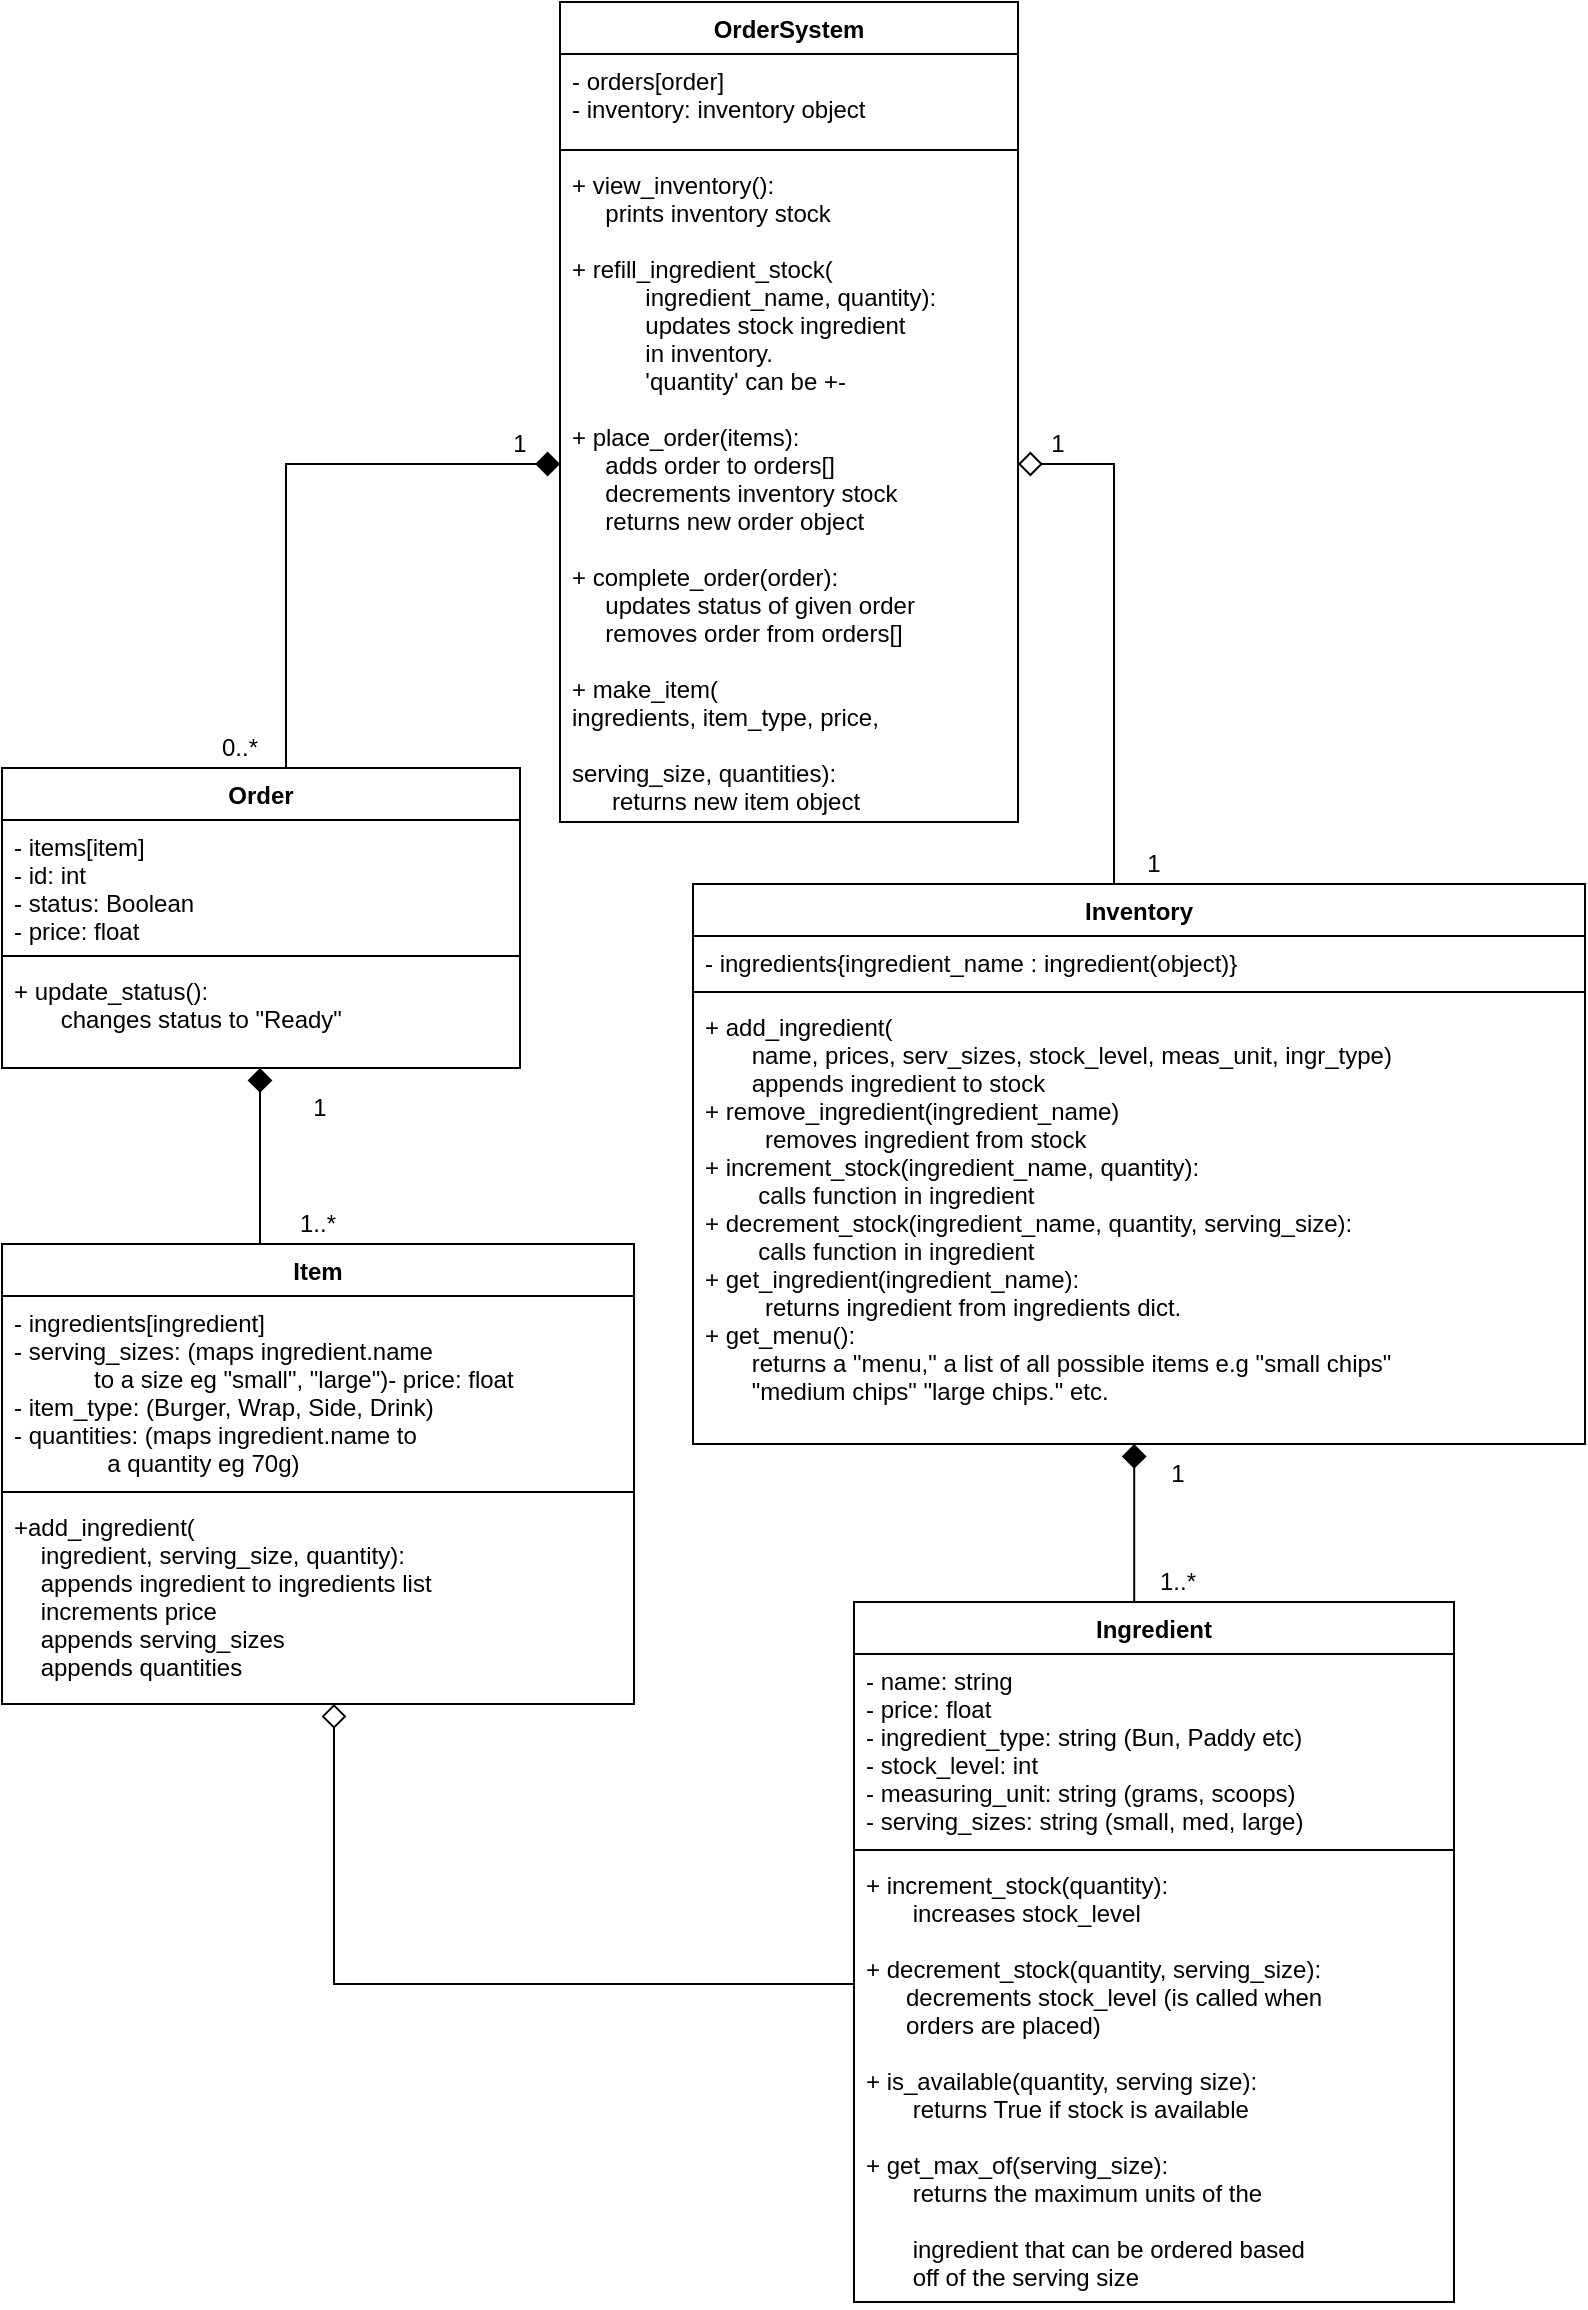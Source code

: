 <mxfile version="10.6.3" type="device"><diagram id="AaKCzqWZm4PTxHcXk1ys" name="Page-1"><mxGraphModel dx="1200" dy="563" grid="1" gridSize="10" guides="1" tooltips="1" connect="1" arrows="1" fold="1" page="1" pageScale="1" pageWidth="827" pageHeight="1169" math="0" shadow="0"><root><mxCell id="0"/><mxCell id="1" parent="0"/><mxCell id="DdanyIKbmFlrus-7g6yS-14" style="edgeStyle=orthogonalEdgeStyle;rounded=0;orthogonalLoop=1;jettySize=auto;html=1;endArrow=diamond;endFill=1;endSize=10;exitX=0.471;exitY=0.008;exitDx=0;exitDy=0;exitPerimeter=0;" parent="1" source="DdanyIKbmFlrus-7g6yS-9" target="ufDVEwltgOvwiU2utTxI-1" edge="1"><mxGeometry relative="1" as="geometry"><Array as="points"><mxPoint x="156" y="240"/></Array></mxGeometry></mxCell><mxCell id="ufDVEwltgOvwiU2utTxI-1" value="OrderSystem" style="swimlane;fontStyle=1;align=center;verticalAlign=top;childLayout=stackLayout;horizontal=1;startSize=26;horizontalStack=0;resizeParent=1;resizeParentMax=0;resizeLast=0;collapsible=1;marginBottom=0;" parent="1" vertex="1"><mxGeometry x="293" y="9" width="229" height="410" as="geometry"/></mxCell><mxCell id="ufDVEwltgOvwiU2utTxI-2" value="- orders[order]&#xA;- inventory: inventory object&#xA;&#xA;&#xA;" style="text;strokeColor=none;fillColor=none;align=left;verticalAlign=top;spacingLeft=4;spacingRight=4;overflow=hidden;rotatable=0;points=[[0,0.5],[1,0.5]];portConstraint=eastwest;" parent="ufDVEwltgOvwiU2utTxI-1" vertex="1"><mxGeometry y="26" width="229" height="44" as="geometry"/></mxCell><mxCell id="ufDVEwltgOvwiU2utTxI-3" value="" style="line;strokeWidth=1;fillColor=none;align=left;verticalAlign=middle;spacingTop=-1;spacingLeft=3;spacingRight=3;rotatable=0;labelPosition=right;points=[];portConstraint=eastwest;" parent="ufDVEwltgOvwiU2utTxI-1" vertex="1"><mxGeometry y="70" width="229" height="8" as="geometry"/></mxCell><mxCell id="ufDVEwltgOvwiU2utTxI-4" value="+ view_inventory():&#xA;     prints inventory stock&#xA;&#xA;+ refill_ingredient_stock(&#xA;           ingredient_name, quantity):&#xA;           updates stock ingredient &#xA;           in inventory.           &#xA;           'quantity' can be +-&#xA; &#xA;+ place_order(items):&#xA;     adds order to orders[]&#xA;     decrements inventory stock&#xA;     returns new order object&#xA;&#xA;+ complete_order(order):&#xA;     updates status of given order&#xA;     removes order from orders[]&#xA;&#xA;+ make_item(&#xA;ingredients, item_type, price, &#xA;&#xA;serving_size, quantities):&#xA;      returns new item object&#xA;&#xA;&#xA;&#xA;&#xA;&#xA;&#xA;" style="text;strokeColor=none;fillColor=none;align=left;verticalAlign=top;spacingLeft=4;spacingRight=4;overflow=hidden;rotatable=0;points=[[0,0.5],[1,0.5]];portConstraint=eastwest;" parent="ufDVEwltgOvwiU2utTxI-1" vertex="1"><mxGeometry y="78" width="229" height="332" as="geometry"/></mxCell><mxCell id="DdanyIKbmFlrus-7g6yS-17" style="edgeStyle=orthogonalEdgeStyle;rounded=0;orthogonalLoop=1;jettySize=auto;html=1;endArrow=diamond;endFill=1;endSize=10;exitX=0.5;exitY=0;exitDx=0;exitDy=0;" parent="1" source="ufDVEwltgOvwiU2utTxI-97" target="DdanyIKbmFlrus-7g6yS-12" edge="1"><mxGeometry relative="1" as="geometry"><Array as="points"><mxPoint x="143" y="630"/></Array></mxGeometry></mxCell><mxCell id="So7HXK6jpZVvT_wBZ2Jq-7" style="edgeStyle=orthogonalEdgeStyle;rounded=0;orthogonalLoop=1;jettySize=auto;html=1;entryX=0;entryY=0.5;entryDx=0;entryDy=0;endArrow=none;endFill=0;endSize=10;startArrow=diamond;startFill=0;startSize=10;" parent="1" source="ufDVEwltgOvwiU2utTxI-97" target="7ixqfQuopJYIVWhzLUgs-12" edge="1"><mxGeometry relative="1" as="geometry"><Array as="points"><mxPoint x="180" y="1000"/><mxPoint x="440" y="1000"/></Array><mxPoint x="460" y="902.714" as="targetPoint"/></mxGeometry></mxCell><mxCell id="ufDVEwltgOvwiU2utTxI-97" value="Item" style="swimlane;fontStyle=1;align=center;verticalAlign=top;childLayout=stackLayout;horizontal=1;startSize=26;horizontalStack=0;resizeParent=1;resizeParentMax=0;resizeLast=0;collapsible=1;marginBottom=0;" parent="1" vertex="1"><mxGeometry x="14" y="630" width="316" height="230" as="geometry"/></mxCell><mxCell id="ufDVEwltgOvwiU2utTxI-98" value="- ingredients[ingredient]&#xA;- serving_sizes: (maps ingredient.name&#xA;            to a size eg &quot;small&quot;, &quot;large&quot;)- price: float&#xA;- item_type: (Burger, Wrap, Side, Drink)&#xA;- quantities: (maps ingredient.name to&#xA;              a quantity eg 70g)&#xA;" style="text;strokeColor=none;fillColor=none;align=left;verticalAlign=top;spacingLeft=4;spacingRight=4;overflow=hidden;rotatable=0;points=[[0,0.5],[1,0.5]];portConstraint=eastwest;" parent="ufDVEwltgOvwiU2utTxI-97" vertex="1"><mxGeometry y="26" width="316" height="94" as="geometry"/></mxCell><mxCell id="ufDVEwltgOvwiU2utTxI-99" value="" style="line;strokeWidth=1;fillColor=none;align=left;verticalAlign=middle;spacingTop=-1;spacingLeft=3;spacingRight=3;rotatable=0;labelPosition=right;points=[];portConstraint=eastwest;" parent="ufDVEwltgOvwiU2utTxI-97" vertex="1"><mxGeometry y="120" width="316" height="8" as="geometry"/></mxCell><mxCell id="ufDVEwltgOvwiU2utTxI-100" value="+add_ingredient(&#xA;    ingredient, serving_size, quantity):&#xA;    appends ingredient to ingredients list&#xA;    increments price&#xA;    appends serving_sizes&#xA;    appends quantities&#xA;&#xA;&#xA;&#xA;" style="text;strokeColor=none;fillColor=none;align=left;verticalAlign=top;spacingLeft=4;spacingRight=4;overflow=hidden;rotatable=0;points=[[0,0.5],[1,0.5]];portConstraint=eastwest;" parent="ufDVEwltgOvwiU2utTxI-97" vertex="1"><mxGeometry y="128" width="316" height="102" as="geometry"/></mxCell><mxCell id="DdanyIKbmFlrus-7g6yS-16" style="edgeStyle=orthogonalEdgeStyle;rounded=0;orthogonalLoop=1;jettySize=auto;html=1;endArrow=diamond;endFill=0;endSize=10;" parent="1" source="DdanyIKbmFlrus-7g6yS-5" target="ufDVEwltgOvwiU2utTxI-4" edge="1"><mxGeometry relative="1" as="geometry"><Array as="points"><mxPoint x="570" y="240"/></Array></mxGeometry></mxCell><mxCell id="So7HXK6jpZVvT_wBZ2Jq-5" style="edgeStyle=orthogonalEdgeStyle;rounded=0;orthogonalLoop=1;jettySize=auto;html=1;endArrow=diamond;endFill=1;exitX=0.467;exitY=0.015;exitDx=0;exitDy=0;endSize=10;exitPerimeter=0;" parent="1" source="7ixqfQuopJYIVWhzLUgs-11" target="DdanyIKbmFlrus-7g6yS-5" edge="1"><mxGeometry relative="1" as="geometry"><Array as="points"><mxPoint x="580" y="710"/><mxPoint x="580" y="710"/></Array><mxPoint x="600.0" y="829.857" as="sourcePoint"/></mxGeometry></mxCell><mxCell id="DdanyIKbmFlrus-7g6yS-5" value="Inventory" style="swimlane;fontStyle=1;align=center;verticalAlign=top;childLayout=stackLayout;horizontal=1;startSize=26;horizontalStack=0;resizeParent=1;resizeParentMax=0;resizeLast=0;collapsible=1;marginBottom=0;" parent="1" vertex="1"><mxGeometry x="359.5" y="450" width="446" height="280" as="geometry"/></mxCell><mxCell id="DdanyIKbmFlrus-7g6yS-6" value="- ingredients{ingredient_name : ingredient(object)}&#xA;&#xA;" style="text;strokeColor=none;fillColor=none;align=left;verticalAlign=top;spacingLeft=4;spacingRight=4;overflow=hidden;rotatable=0;points=[[0,0.5],[1,0.5]];portConstraint=eastwest;" parent="DdanyIKbmFlrus-7g6yS-5" vertex="1"><mxGeometry y="26" width="446" height="24" as="geometry"/></mxCell><mxCell id="DdanyIKbmFlrus-7g6yS-7" value="" style="line;strokeWidth=1;fillColor=none;align=left;verticalAlign=middle;spacingTop=-1;spacingLeft=3;spacingRight=3;rotatable=0;labelPosition=right;points=[];portConstraint=eastwest;" parent="DdanyIKbmFlrus-7g6yS-5" vertex="1"><mxGeometry y="50" width="446" height="8" as="geometry"/></mxCell><mxCell id="DdanyIKbmFlrus-7g6yS-8" value="+ add_ingredient(&#xA;       name, prices, serv_sizes, stock_level, meas_unit, ingr_type)          &#xA;       appends ingredient to stock&#xA;+ remove_ingredient(ingredient_name)&#xA;         removes ingredient from stock&#xA;+ increment_stock(ingredient_name, quantity):&#xA;        calls function in ingredient&#xA;+ decrement_stock(ingredient_name, quantity, serving_size):&#xA;        calls function in ingredient&#xA;+ get_ingredient(ingredient_name):&#xA;         returns ingredient from ingredients dict.&#xA;+ get_menu():&#xA;       returns a &quot;menu,&quot; a list of all possible items e.g &quot;small chips&quot;&#xA;       &quot;medium chips&quot; &quot;large chips.&quot; etc.        &#xA;&#xA;&#xA;&#xA;&#xA;" style="text;strokeColor=none;fillColor=none;align=left;verticalAlign=top;spacingLeft=4;spacingRight=4;overflow=hidden;rotatable=0;points=[[0,0.5],[1,0.5]];portConstraint=eastwest;" parent="DdanyIKbmFlrus-7g6yS-5" vertex="1"><mxGeometry y="58" width="446" height="222" as="geometry"/></mxCell><mxCell id="DdanyIKbmFlrus-7g6yS-9" value="Order" style="swimlane;fontStyle=1;align=center;verticalAlign=top;childLayout=stackLayout;horizontal=1;startSize=26;horizontalStack=0;resizeParent=1;resizeParentMax=0;resizeLast=0;collapsible=1;marginBottom=0;" parent="1" vertex="1"><mxGeometry x="14" y="392" width="259" height="150" as="geometry"/></mxCell><mxCell id="DdanyIKbmFlrus-7g6yS-10" value="- items[item]&#xA;- id: int&#xA;- status: Boolean&#xA;- price: float&#xA;" style="text;strokeColor=none;fillColor=none;align=left;verticalAlign=top;spacingLeft=4;spacingRight=4;overflow=hidden;rotatable=0;points=[[0,0.5],[1,0.5]];portConstraint=eastwest;" parent="DdanyIKbmFlrus-7g6yS-9" vertex="1"><mxGeometry y="26" width="259" height="64" as="geometry"/></mxCell><mxCell id="DdanyIKbmFlrus-7g6yS-11" value="" style="line;strokeWidth=1;fillColor=none;align=left;verticalAlign=middle;spacingTop=-1;spacingLeft=3;spacingRight=3;rotatable=0;labelPosition=right;points=[];portConstraint=eastwest;" parent="DdanyIKbmFlrus-7g6yS-9" vertex="1"><mxGeometry y="90" width="259" height="8" as="geometry"/></mxCell><mxCell id="DdanyIKbmFlrus-7g6yS-12" value="+ update_status():&#xA;       changes status to &quot;Ready&quot;&#xA;" style="text;strokeColor=none;fillColor=none;align=left;verticalAlign=top;spacingLeft=4;spacingRight=4;overflow=hidden;rotatable=0;points=[[0,0.5],[1,0.5]];portConstraint=eastwest;" parent="DdanyIKbmFlrus-7g6yS-9" vertex="1"><mxGeometry y="98" width="259" height="52" as="geometry"/></mxCell><mxCell id="DdanyIKbmFlrus-7g6yS-20" value="0..*" style="text;html=1;strokeColor=none;fillColor=none;align=center;verticalAlign=middle;whiteSpace=wrap;rounded=0;" parent="1" vertex="1"><mxGeometry x="113" y="372" width="40" height="20" as="geometry"/></mxCell><mxCell id="DdanyIKbmFlrus-7g6yS-21" value="1" style="text;html=1;strokeColor=none;fillColor=none;align=center;verticalAlign=middle;whiteSpace=wrap;rounded=0;" parent="1" vertex="1"><mxGeometry x="253" y="220" width="40" height="20" as="geometry"/></mxCell><mxCell id="DdanyIKbmFlrus-7g6yS-22" value="&lt;div&gt;1&lt;/div&gt;" style="text;html=1;strokeColor=none;fillColor=none;align=center;verticalAlign=middle;whiteSpace=wrap;rounded=0;" parent="1" vertex="1"><mxGeometry x="522" y="220" width="40" height="20" as="geometry"/></mxCell><mxCell id="DdanyIKbmFlrus-7g6yS-24" value="1" style="text;html=1;strokeColor=none;fillColor=none;align=center;verticalAlign=middle;whiteSpace=wrap;rounded=0;" parent="1" vertex="1"><mxGeometry x="153" y="552" width="40" height="20" as="geometry"/></mxCell><mxCell id="sGyGK_a6oAg43lWK56fa-1" value="1..*" style="text;html=1;strokeColor=none;fillColor=none;align=center;verticalAlign=middle;whiteSpace=wrap;rounded=0;" parent="1" vertex="1"><mxGeometry x="152" y="610" width="40" height="20" as="geometry"/></mxCell><mxCell id="sGyGK_a6oAg43lWK56fa-2" value="&lt;div&gt;1&lt;/div&gt;" style="text;html=1;strokeColor=none;fillColor=none;align=center;verticalAlign=middle;whiteSpace=wrap;rounded=0;" parent="1" vertex="1"><mxGeometry x="570" y="430" width="40" height="20" as="geometry"/></mxCell><mxCell id="So7HXK6jpZVvT_wBZ2Jq-8" value="&lt;div&gt;1&lt;/div&gt;" style="text;html=1;strokeColor=none;fillColor=none;align=center;verticalAlign=middle;whiteSpace=wrap;rounded=0;" parent="1" vertex="1"><mxGeometry x="581.5" y="735" width="40" height="20" as="geometry"/></mxCell><mxCell id="So7HXK6jpZVvT_wBZ2Jq-9" value="&lt;div&gt;1..*&lt;/div&gt;" style="text;html=1;strokeColor=none;fillColor=none;align=center;verticalAlign=middle;whiteSpace=wrap;rounded=0;" parent="1" vertex="1"><mxGeometry x="581.5" y="789" width="40" height="20" as="geometry"/></mxCell><mxCell id="7ixqfQuopJYIVWhzLUgs-11" value="Ingredient" style="swimlane;fontStyle=1;align=center;verticalAlign=top;childLayout=stackLayout;horizontal=1;startSize=26;horizontalStack=0;resizeParent=1;resizeParentMax=0;resizeLast=0;collapsible=1;marginBottom=0;" vertex="1" parent="1"><mxGeometry x="440" y="809" width="300" height="350" as="geometry"/></mxCell><mxCell id="7ixqfQuopJYIVWhzLUgs-12" value="- name: string&#xA;- price: float&#xA;- ingredient_type: string (Bun, Paddy etc)&#xA;- stock_level: int&#xA;- measuring_unit: string (grams, scoops)&#xA;- serving_sizes: string (small, med, large)&#xA;&#xA;" style="text;strokeColor=none;fillColor=none;align=left;verticalAlign=top;spacingLeft=4;spacingRight=4;overflow=hidden;rotatable=0;points=[[0,0.5],[1,0.5]];portConstraint=eastwest;" vertex="1" parent="7ixqfQuopJYIVWhzLUgs-11"><mxGeometry y="26" width="300" height="94" as="geometry"/></mxCell><mxCell id="7ixqfQuopJYIVWhzLUgs-13" value="" style="line;strokeWidth=1;fillColor=none;align=left;verticalAlign=middle;spacingTop=-1;spacingLeft=3;spacingRight=3;rotatable=0;labelPosition=right;points=[];portConstraint=eastwest;" vertex="1" parent="7ixqfQuopJYIVWhzLUgs-11"><mxGeometry y="120" width="300" height="8" as="geometry"/></mxCell><mxCell id="7ixqfQuopJYIVWhzLUgs-14" value="+ increment_stock(quantity):&#xA;       increases stock_level&#xA;&#xA;+ decrement_stock(quantity, serving_size):&#xA;      decrements stock_level (is called when&#xA;      orders are placed)&#xA;&#xA;+ is_available(quantity, serving size):&#xA;       returns True if stock is available&#xA;&#xA;+ get_max_of(serving_size):&#xA;       returns the maximum units of the&#xA;&#xA;       ingredient that can be ordered based&#xA;       off of the serving size&#xA;     &#xA;" style="text;strokeColor=none;fillColor=none;align=left;verticalAlign=top;spacingLeft=4;spacingRight=4;overflow=hidden;rotatable=0;points=[[0,0.5],[1,0.5]];portConstraint=eastwest;" vertex="1" parent="7ixqfQuopJYIVWhzLUgs-11"><mxGeometry y="128" width="300" height="222" as="geometry"/></mxCell></root></mxGraphModel></diagram></mxfile>